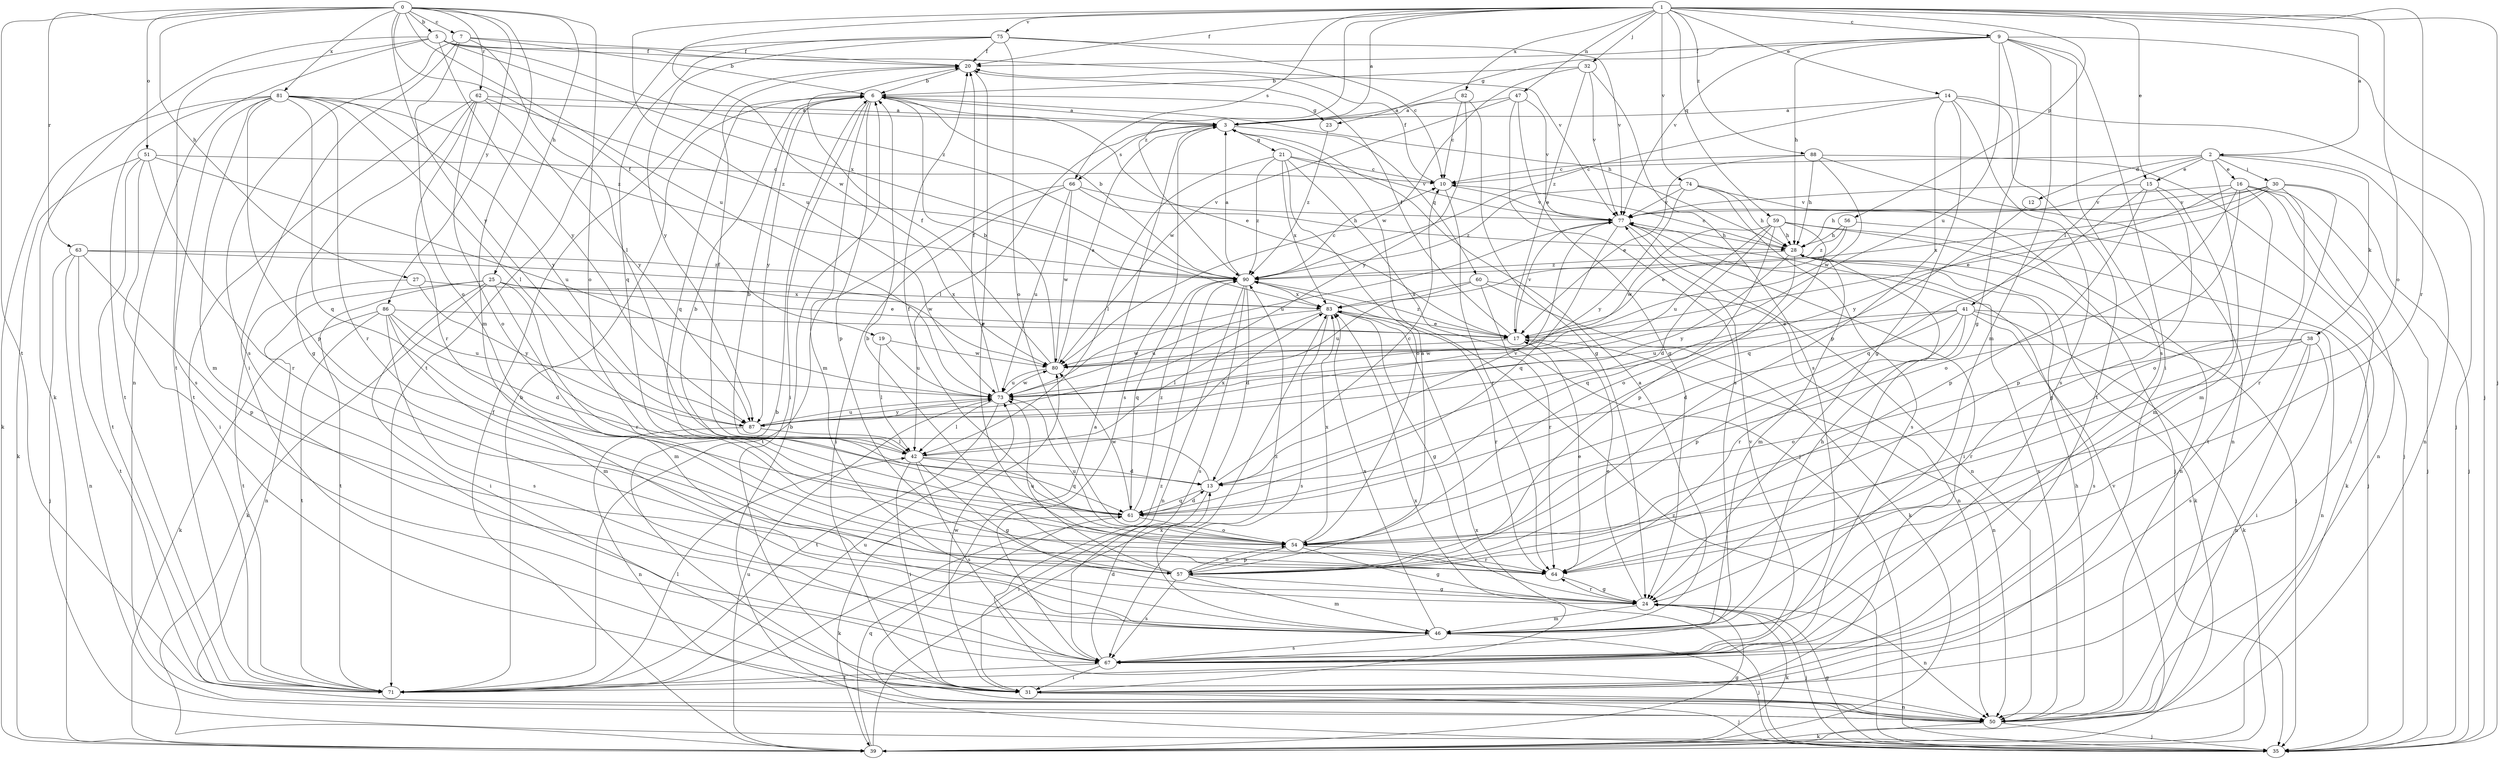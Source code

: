 strict digraph  {
0;
1;
2;
3;
5;
6;
7;
9;
10;
12;
13;
14;
15;
16;
17;
19;
20;
21;
23;
24;
25;
27;
28;
30;
31;
32;
35;
38;
39;
41;
42;
46;
47;
50;
51;
54;
56;
57;
59;
60;
61;
62;
63;
64;
66;
67;
71;
73;
74;
75;
77;
80;
81;
82;
83;
86;
87;
88;
90;
0 -> 5  [label=b];
0 -> 7  [label=c];
0 -> 19  [label=f];
0 -> 25  [label=h];
0 -> 27  [label=h];
0 -> 46  [label=m];
0 -> 51  [label=o];
0 -> 54  [label=o];
0 -> 62  [label=r];
0 -> 63  [label=r];
0 -> 71  [label=t];
0 -> 73  [label=u];
0 -> 81  [label=x];
0 -> 86  [label=y];
0 -> 87  [label=y];
1 -> 2  [label=a];
1 -> 3  [label=a];
1 -> 9  [label=c];
1 -> 14  [label=e];
1 -> 15  [label=e];
1 -> 20  [label=f];
1 -> 32  [label=j];
1 -> 35  [label=j];
1 -> 47  [label=n];
1 -> 54  [label=o];
1 -> 56  [label=p];
1 -> 59  [label=q];
1 -> 64  [label=r];
1 -> 66  [label=s];
1 -> 73  [label=u];
1 -> 74  [label=v];
1 -> 75  [label=v];
1 -> 80  [label=w];
1 -> 82  [label=x];
1 -> 88  [label=z];
1 -> 90  [label=z];
2 -> 10  [label=c];
2 -> 12  [label=d];
2 -> 15  [label=e];
2 -> 16  [label=e];
2 -> 30  [label=i];
2 -> 38  [label=k];
2 -> 41  [label=l];
2 -> 46  [label=m];
2 -> 50  [label=n];
3 -> 21  [label=g];
3 -> 42  [label=l];
3 -> 60  [label=q];
3 -> 66  [label=s];
3 -> 67  [label=s];
5 -> 20  [label=f];
5 -> 39  [label=k];
5 -> 50  [label=n];
5 -> 71  [label=t];
5 -> 77  [label=v];
5 -> 83  [label=x];
5 -> 87  [label=y];
5 -> 90  [label=z];
6 -> 3  [label=a];
6 -> 17  [label=e];
6 -> 23  [label=g];
6 -> 28  [label=h];
6 -> 31  [label=i];
6 -> 46  [label=m];
6 -> 57  [label=p];
6 -> 61  [label=q];
6 -> 87  [label=y];
7 -> 6  [label=b];
7 -> 20  [label=f];
7 -> 31  [label=i];
7 -> 42  [label=l];
7 -> 54  [label=o];
7 -> 67  [label=s];
9 -> 20  [label=f];
9 -> 23  [label=g];
9 -> 24  [label=g];
9 -> 28  [label=h];
9 -> 31  [label=i];
9 -> 35  [label=j];
9 -> 46  [label=m];
9 -> 67  [label=s];
9 -> 73  [label=u];
9 -> 77  [label=v];
10 -> 20  [label=f];
10 -> 64  [label=r];
10 -> 77  [label=v];
12 -> 61  [label=q];
13 -> 6  [label=b];
13 -> 10  [label=c];
13 -> 31  [label=i];
13 -> 61  [label=q];
13 -> 77  [label=v];
14 -> 3  [label=a];
14 -> 24  [label=g];
14 -> 35  [label=j];
14 -> 57  [label=p];
14 -> 67  [label=s];
14 -> 71  [label=t];
14 -> 90  [label=z];
15 -> 24  [label=g];
15 -> 46  [label=m];
15 -> 57  [label=p];
15 -> 61  [label=q];
15 -> 77  [label=v];
16 -> 31  [label=i];
16 -> 35  [label=j];
16 -> 50  [label=n];
16 -> 54  [label=o];
16 -> 57  [label=p];
16 -> 71  [label=t];
16 -> 77  [label=v];
16 -> 87  [label=y];
17 -> 20  [label=f];
17 -> 50  [label=n];
17 -> 77  [label=v];
17 -> 80  [label=w];
17 -> 90  [label=z];
19 -> 42  [label=l];
19 -> 73  [label=u];
19 -> 80  [label=w];
20 -> 6  [label=b];
20 -> 64  [label=r];
21 -> 10  [label=c];
21 -> 35  [label=j];
21 -> 42  [label=l];
21 -> 54  [label=o];
21 -> 77  [label=v];
21 -> 83  [label=x];
21 -> 90  [label=z];
23 -> 90  [label=z];
24 -> 17  [label=e];
24 -> 35  [label=j];
24 -> 39  [label=k];
24 -> 46  [label=m];
24 -> 50  [label=n];
24 -> 64  [label=r];
25 -> 17  [label=e];
25 -> 31  [label=i];
25 -> 39  [label=k];
25 -> 46  [label=m];
25 -> 50  [label=n];
25 -> 64  [label=r];
25 -> 71  [label=t];
25 -> 83  [label=x];
27 -> 71  [label=t];
27 -> 83  [label=x];
27 -> 87  [label=y];
28 -> 10  [label=c];
28 -> 35  [label=j];
28 -> 39  [label=k];
28 -> 46  [label=m];
28 -> 61  [label=q];
28 -> 87  [label=y];
28 -> 90  [label=z];
30 -> 17  [label=e];
30 -> 28  [label=h];
30 -> 35  [label=j];
30 -> 54  [label=o];
30 -> 64  [label=r];
30 -> 77  [label=v];
30 -> 83  [label=x];
31 -> 35  [label=j];
31 -> 50  [label=n];
31 -> 80  [label=w];
31 -> 83  [label=x];
32 -> 6  [label=b];
32 -> 17  [label=e];
32 -> 67  [label=s];
32 -> 77  [label=v];
32 -> 80  [label=w];
35 -> 6  [label=b];
35 -> 24  [label=g];
35 -> 83  [label=x];
35 -> 90  [label=z];
38 -> 31  [label=i];
38 -> 50  [label=n];
38 -> 54  [label=o];
38 -> 64  [label=r];
38 -> 67  [label=s];
38 -> 80  [label=w];
39 -> 20  [label=f];
39 -> 24  [label=g];
39 -> 61  [label=q];
39 -> 73  [label=u];
39 -> 77  [label=v];
39 -> 83  [label=x];
41 -> 13  [label=d];
41 -> 17  [label=e];
41 -> 39  [label=k];
41 -> 50  [label=n];
41 -> 57  [label=p];
41 -> 64  [label=r];
41 -> 67  [label=s];
41 -> 73  [label=u];
42 -> 13  [label=d];
42 -> 20  [label=f];
42 -> 24  [label=g];
42 -> 31  [label=i];
42 -> 61  [label=q];
42 -> 67  [label=s];
42 -> 83  [label=x];
46 -> 3  [label=a];
46 -> 28  [label=h];
46 -> 35  [label=j];
46 -> 67  [label=s];
46 -> 83  [label=x];
46 -> 90  [label=z];
47 -> 3  [label=a];
47 -> 24  [label=g];
47 -> 67  [label=s];
47 -> 77  [label=v];
47 -> 80  [label=w];
50 -> 3  [label=a];
50 -> 6  [label=b];
50 -> 28  [label=h];
50 -> 35  [label=j];
50 -> 39  [label=k];
50 -> 77  [label=v];
51 -> 10  [label=c];
51 -> 31  [label=i];
51 -> 39  [label=k];
51 -> 64  [label=r];
51 -> 71  [label=t];
51 -> 73  [label=u];
54 -> 20  [label=f];
54 -> 24  [label=g];
54 -> 57  [label=p];
54 -> 64  [label=r];
54 -> 73  [label=u];
54 -> 83  [label=x];
56 -> 17  [label=e];
56 -> 28  [label=h];
56 -> 39  [label=k];
56 -> 90  [label=z];
57 -> 3  [label=a];
57 -> 6  [label=b];
57 -> 24  [label=g];
57 -> 46  [label=m];
57 -> 54  [label=o];
57 -> 67  [label=s];
57 -> 73  [label=u];
59 -> 13  [label=d];
59 -> 28  [label=h];
59 -> 35  [label=j];
59 -> 50  [label=n];
59 -> 54  [label=o];
59 -> 57  [label=p];
59 -> 73  [label=u];
59 -> 80  [label=w];
60 -> 39  [label=k];
60 -> 50  [label=n];
60 -> 64  [label=r];
60 -> 73  [label=u];
60 -> 83  [label=x];
61 -> 6  [label=b];
61 -> 13  [label=d];
61 -> 39  [label=k];
61 -> 54  [label=o];
61 -> 80  [label=w];
61 -> 90  [label=z];
62 -> 3  [label=a];
62 -> 24  [label=g];
62 -> 54  [label=o];
62 -> 64  [label=r];
62 -> 71  [label=t];
62 -> 87  [label=y];
62 -> 90  [label=z];
63 -> 35  [label=j];
63 -> 50  [label=n];
63 -> 57  [label=p];
63 -> 71  [label=t];
63 -> 80  [label=w];
63 -> 90  [label=z];
64 -> 17  [label=e];
64 -> 24  [label=g];
66 -> 28  [label=h];
66 -> 31  [label=i];
66 -> 71  [label=t];
66 -> 73  [label=u];
66 -> 77  [label=v];
66 -> 80  [label=w];
67 -> 13  [label=d];
67 -> 31  [label=i];
67 -> 71  [label=t];
67 -> 77  [label=v];
71 -> 6  [label=b];
71 -> 42  [label=l];
71 -> 73  [label=u];
71 -> 90  [label=z];
73 -> 20  [label=f];
73 -> 42  [label=l];
73 -> 71  [label=t];
73 -> 80  [label=w];
73 -> 87  [label=y];
74 -> 28  [label=h];
74 -> 35  [label=j];
74 -> 67  [label=s];
74 -> 77  [label=v];
74 -> 87  [label=y];
74 -> 90  [label=z];
75 -> 10  [label=c];
75 -> 20  [label=f];
75 -> 54  [label=o];
75 -> 61  [label=q];
75 -> 71  [label=t];
75 -> 77  [label=v];
75 -> 87  [label=y];
77 -> 28  [label=h];
77 -> 31  [label=i];
77 -> 50  [label=n];
77 -> 61  [label=q];
77 -> 73  [label=u];
80 -> 3  [label=a];
80 -> 6  [label=b];
80 -> 20  [label=f];
80 -> 73  [label=u];
81 -> 3  [label=a];
81 -> 39  [label=k];
81 -> 42  [label=l];
81 -> 46  [label=m];
81 -> 57  [label=p];
81 -> 61  [label=q];
81 -> 64  [label=r];
81 -> 67  [label=s];
81 -> 71  [label=t];
81 -> 87  [label=y];
81 -> 90  [label=z];
82 -> 3  [label=a];
82 -> 10  [label=c];
82 -> 24  [label=g];
82 -> 87  [label=y];
83 -> 17  [label=e];
83 -> 24  [label=g];
83 -> 42  [label=l];
83 -> 64  [label=r];
83 -> 67  [label=s];
83 -> 73  [label=u];
86 -> 13  [label=d];
86 -> 17  [label=e];
86 -> 39  [label=k];
86 -> 46  [label=m];
86 -> 67  [label=s];
86 -> 71  [label=t];
86 -> 73  [label=u];
87 -> 42  [label=l];
87 -> 50  [label=n];
87 -> 73  [label=u];
88 -> 10  [label=c];
88 -> 17  [label=e];
88 -> 28  [label=h];
88 -> 35  [label=j];
88 -> 50  [label=n];
88 -> 80  [label=w];
90 -> 3  [label=a];
90 -> 6  [label=b];
90 -> 10  [label=c];
90 -> 13  [label=d];
90 -> 50  [label=n];
90 -> 61  [label=q];
90 -> 67  [label=s];
90 -> 83  [label=x];
}
